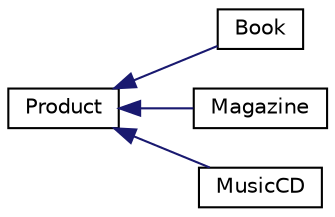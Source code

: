 digraph "Graphical Class Hierarchy"
{
  edge [fontname="Helvetica",fontsize="10",labelfontname="Helvetica",labelfontsize="10"];
  node [fontname="Helvetica",fontsize="10",shape=record];
  rankdir="LR";
  Node1 [label="Product",height=0.2,width=0.4,color="black", fillcolor="white", style="filled",URL="$classProduct.html"];
  Node1 -> Node2 [dir="back",color="midnightblue",fontsize="10",style="solid",fontname="Helvetica"];
  Node2 [label="Book",height=0.2,width=0.4,color="black", fillcolor="white", style="filled",URL="$classBook.html"];
  Node1 -> Node3 [dir="back",color="midnightblue",fontsize="10",style="solid",fontname="Helvetica"];
  Node3 [label="Magazine",height=0.2,width=0.4,color="black", fillcolor="white", style="filled",URL="$classMagazine.html"];
  Node1 -> Node4 [dir="back",color="midnightblue",fontsize="10",style="solid",fontname="Helvetica"];
  Node4 [label="MusicCD",height=0.2,width=0.4,color="black", fillcolor="white", style="filled",URL="$classMusicCD.html"];
}
